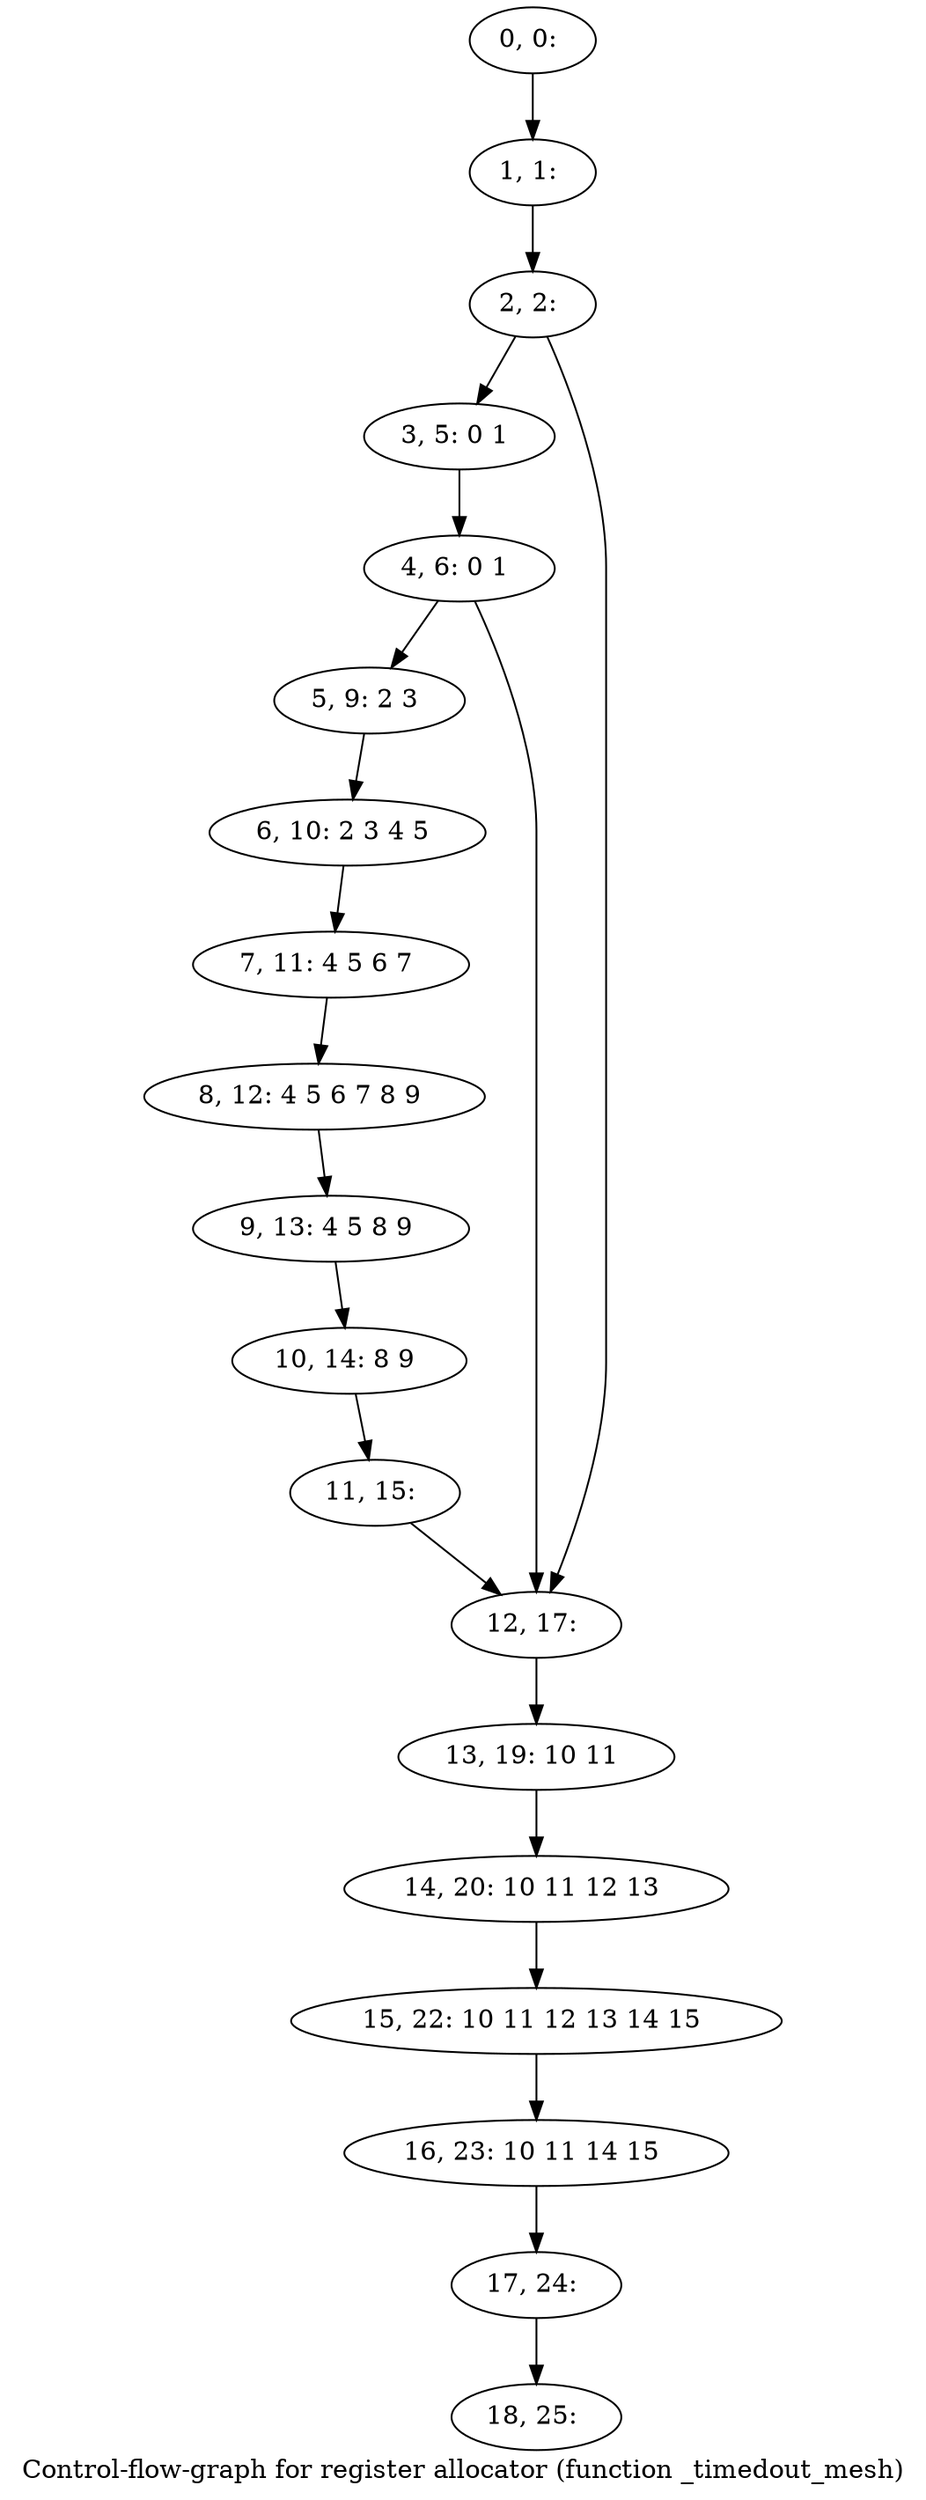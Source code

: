 digraph G {
graph [label="Control-flow-graph for register allocator (function _timedout_mesh)"]
0[label="0, 0: "];
1[label="1, 1: "];
2[label="2, 2: "];
3[label="3, 5: 0 1 "];
4[label="4, 6: 0 1 "];
5[label="5, 9: 2 3 "];
6[label="6, 10: 2 3 4 5 "];
7[label="7, 11: 4 5 6 7 "];
8[label="8, 12: 4 5 6 7 8 9 "];
9[label="9, 13: 4 5 8 9 "];
10[label="10, 14: 8 9 "];
11[label="11, 15: "];
12[label="12, 17: "];
13[label="13, 19: 10 11 "];
14[label="14, 20: 10 11 12 13 "];
15[label="15, 22: 10 11 12 13 14 15 "];
16[label="16, 23: 10 11 14 15 "];
17[label="17, 24: "];
18[label="18, 25: "];
0->1 ;
1->2 ;
2->3 ;
2->12 ;
3->4 ;
4->5 ;
4->12 ;
5->6 ;
6->7 ;
7->8 ;
8->9 ;
9->10 ;
10->11 ;
11->12 ;
12->13 ;
13->14 ;
14->15 ;
15->16 ;
16->17 ;
17->18 ;
}
